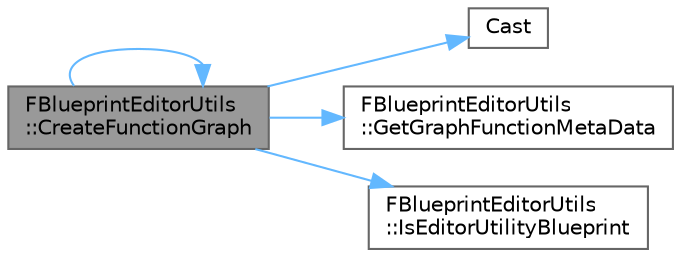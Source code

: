digraph "FBlueprintEditorUtils::CreateFunctionGraph"
{
 // INTERACTIVE_SVG=YES
 // LATEX_PDF_SIZE
  bgcolor="transparent";
  edge [fontname=Helvetica,fontsize=10,labelfontname=Helvetica,labelfontsize=10];
  node [fontname=Helvetica,fontsize=10,shape=box,height=0.2,width=0.4];
  rankdir="LR";
  Node1 [id="Node000001",label="FBlueprintEditorUtils\l::CreateFunctionGraph",height=0.2,width=0.4,color="gray40", fillcolor="grey60", style="filled", fontcolor="black",tooltip="Creates a function graph, but does not add it to the blueprint."];
  Node1 -> Node2 [id="edge1_Node000001_Node000002",color="steelblue1",style="solid",tooltip=" "];
  Node2 [id="Node000002",label="Cast",height=0.2,width=0.4,color="grey40", fillcolor="white", style="filled",URL="$d4/d55/Casts_8h.html#af337187a7ebe36fac35ea41db8a65ba9",tooltip=" "];
  Node1 -> Node1 [id="edge2_Node000001_Node000001",color="steelblue1",style="solid",tooltip=" "];
  Node1 -> Node3 [id="edge3_Node000001_Node000003",color="steelblue1",style="solid",tooltip=" "];
  Node3 [id="Node000003",label="FBlueprintEditorUtils\l::GetGraphFunctionMetaData",height=0.2,width=0.4,color="grey40", fillcolor="white", style="filled",URL="$d1/db4/classFBlueprintEditorUtils.html#a848fbad493148942b898e6541519d7bf",tooltip="Returns the function meta data block for the graph entry node."];
  Node1 -> Node4 [id="edge4_Node000001_Node000004",color="steelblue1",style="solid",tooltip=" "];
  Node4 [id="Node000004",label="FBlueprintEditorUtils\l::IsEditorUtilityBlueprint",height=0.2,width=0.4,color="grey40", fillcolor="white", style="filled",URL="$d1/db4/classFBlueprintEditorUtils.html#a169c6b7f2371ab700fc2d132b7751016",tooltip="Returns whether or not the blueprint is an editor utility blueprint or widget."];
}
